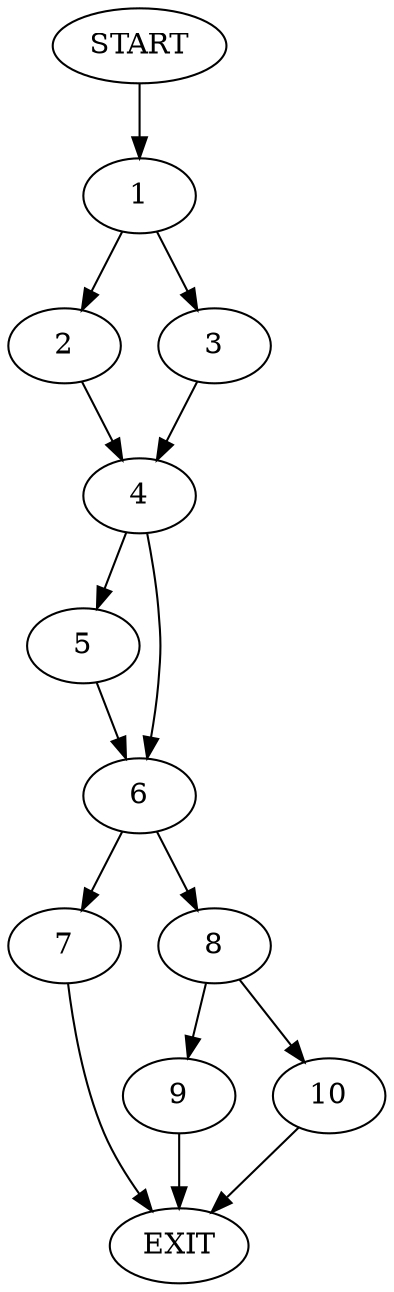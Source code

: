 digraph {
0 [label="START"]
11 [label="EXIT"]
0 -> 1
1 -> 2
1 -> 3
2 -> 4
3 -> 4
4 -> 5
4 -> 6
5 -> 6
6 -> 7
6 -> 8
7 -> 11
8 -> 9
8 -> 10
10 -> 11
9 -> 11
}
